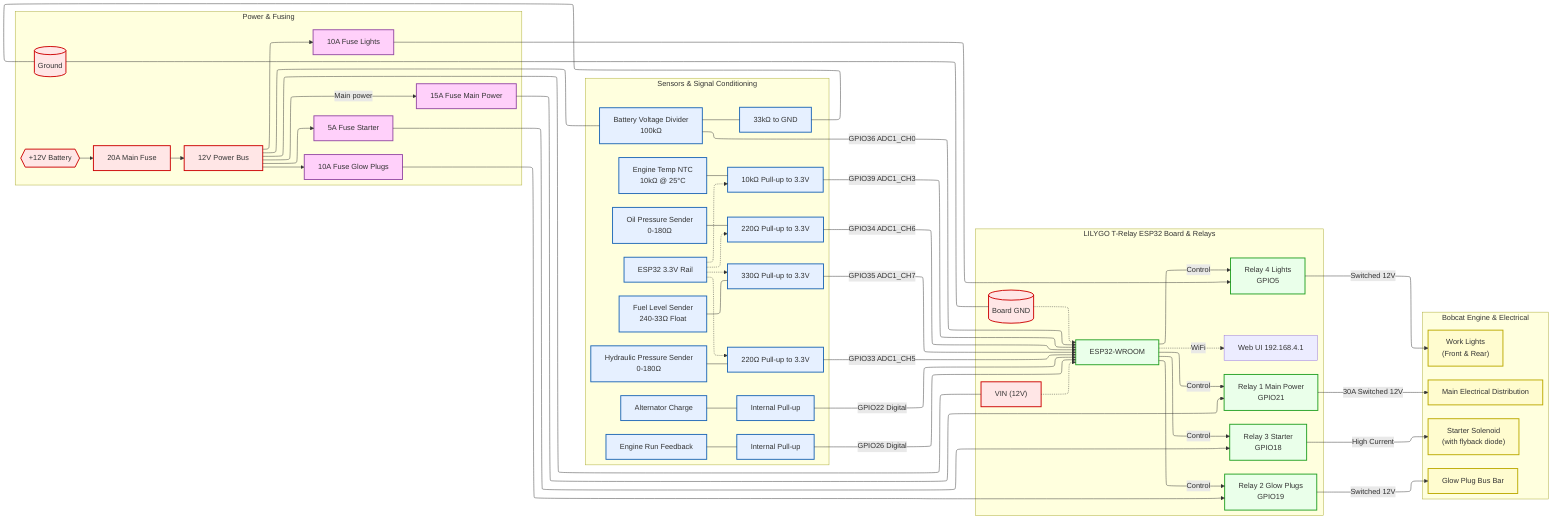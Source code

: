 %%{init: {"theme":"default","flowchart":{"defaultRenderer":"elk"}} }%%
flowchart LR
    %% POWER & FUSING
    subgraph PWR [Power & Fusing]
      BAT{{"+12V Battery"}}
      FUSE_MAIN["20A Main Fuse"]
      POWER_BUS["12V Power Bus"]
      FUSE_15A["15A Fuse Main Power"]
      FUSE_10A_GLOW["10A Fuse Glow Plugs"]
      FUSE_5A["5A Fuse Starter"]
      FUSE_10A_LIGHT["10A Fuse Lights"]
      GND[("Ground")]
      BAT --> FUSE_MAIN --> POWER_BUS
      POWER_BUS -->|Main power| FUSE_15A
    end

    %% MICROCONTROLLER & RELAYS
    subgraph CTRL ["LILYGO T-Relay ESP32 Board & Relays"]
      ESP32["ESP32-WROOM"]
      VIN["VIN (12V)"]
      ESP_GND[("Board GND")]
      REL1["Relay 1 Main Power<br/>GPIO21"]
      REL2["Relay 2 Glow Plugs<br/>GPIO19"]
      REL3["Relay 3 Starter<br/>GPIO18"]
      REL4["Relay 4 Lights<br/>GPIO5"]
      ESP32 -.->|WiFi| WEBAPP["Web UI 192.168.4.1"]
      VIN -.-> ESP32
      ESP_GND -.-> ESP32
      ESP32 -->|Control| REL1
      ESP32 -->|Control| REL2
      ESP32 -->|Control| REL3
      ESP32 -->|Control| REL4
    end
    
    %% SENSORS WITH ACTUAL GPIO PINS
    subgraph SENS ["Sensors & Signal Conditioning"]
      TEMP_SENSOR["Engine Temp NTC<br/>10kΩ @ 25°C"]
      TEMP_PU["10kΩ Pull-up to 3.3V"]
      OIL_SENDER["Oil Pressure Sender<br/>0-180Ω"]
      OIL_PU["220Ω Pull-up to 3.3V"]
      BAT_DIV_R1["Battery Voltage Divider<br/>100kΩ"]
      BAT_DIV_R2["33kΩ to GND"]
      ESP_3V3["ESP32 3.3V Rail"]
      FUEL_SENDER["Fuel Level Sender<br/>240-33Ω Float"]
      FUEL_PU["330Ω Pull-up to 3.3V"]
      HYD_SENDER["Hydraulic Pressure Sender<br/>0-180Ω"]
      HYD_PU["220Ω Pull-up to 3.3V"]
      ALT_SIGNAL["Alternator Charge"]
      ALT_PU["Internal Pull-up"]
      RUN_SIGNAL["Engine Run Feedback"]
      RUN_PU["Internal Pull-up"]
      
      TEMP_SENSOR --- TEMP_PU
      TEMP_PU -->|GPIO39 ADC1_CH3| ESP32
      OIL_SENDER --- OIL_PU
      OIL_PU -->|GPIO34 ADC1_CH6| ESP32
      POWER_BUS --- BAT_DIV_R1 --- BAT_DIV_R2
      BAT_DIV_R2 --- GND
      BAT_DIV_R1 -->|GPIO36 ADC1_CH0| ESP32
      ESP_3V3 -.-> TEMP_PU
      ESP_3V3 -.-> OIL_PU
      ESP_3V3 -.-> FUEL_PU
      ESP_3V3 -.-> HYD_PU
      FUEL_SENDER --- FUEL_PU
      FUEL_PU -->|GPIO35 ADC1_CH7| ESP32
      HYD_SENDER --- HYD_PU
      HYD_PU -->|GPIO33 ADC1_CH5| ESP32
      ALT_SIGNAL --- ALT_PU
      ALT_PU -->|GPIO22 Digital| ESP32
      RUN_SIGNAL --- RUN_PU
      RUN_PU -->|GPIO26 Digital| ESP32
    end

    %% OUTPUTS (BOBCAT ELECTRICAL)
    subgraph OUT ["Bobcat Engine & Electrical"]
      MAIN_DIST["Main Electrical Distribution"]
      GLOW_PLUGS["Glow Plug Bus Bar"]
      STARTER_SOL["Starter Solenoid<br/>(with flyback diode)"]
      WORK_LIGHTS["Work Lights<br/>(Front & Rear)"]
      
      FUSE_15A --> REL1
      REL1 -->|30A Switched 12V| MAIN_DIST
      POWER_BUS --> FUSE_10A_GLOW
      FUSE_10A_GLOW --> REL2
      REL2 -->|Switched 12V| GLOW_PLUGS
      POWER_BUS --> FUSE_5A
      FUSE_5A --> REL3
      REL3 -->|High Current| STARTER_SOL
      POWER_BUS --> FUSE_10A_LIGHT
      FUSE_10A_LIGHT --> REL4
      REL4 -->|Switched 12V| WORK_LIGHTS
    end

    %% MAIN POWER CONNECTIONS
    POWER_BUS --- VIN
    GND --- ESP_GND

    %% LEGEND & STYLING
    classDef power fill:#ffe6e6,stroke:#c00,stroke-width:2px;
    classDef sensor fill:#e6f0ff,stroke:#1e67b6,stroke-width:2px;
    classDef ctrl fill:#eaffea,stroke:#23a023,stroke-width:2px;
    classDef out fill:#fffccf,stroke:#bba900,stroke-width:2px;
    classDef fuse fill:#ffd0fa,stroke:#954ca4,stroke-width:2px;
    
    class BAT,FUSE_MAIN,POWER_BUS,GND,VIN,ESP_GND power;
    class FUSE_15A,FUSE_10A_GLOW,FUSE_5A,FUSE_10A_LIGHT fuse;
    class ESP32,REL1,REL2,REL3,REL4 ctrl;
    class TEMP_SENSOR,TEMP_PU,OIL_SENDER,OIL_PU,BAT_DIV_R1,BAT_DIV_R2,ESP_3V3,FUEL_SENDER,FUEL_PU,HYD_SENDER,HYD_PU,ALT_SIGNAL,ALT_PU,RUN_SIGNAL,RUN_PU sensor;
    class MAIN_DIST,GLOW_PLUGS,STARTER_SOL,WORK_LIGHTS out;